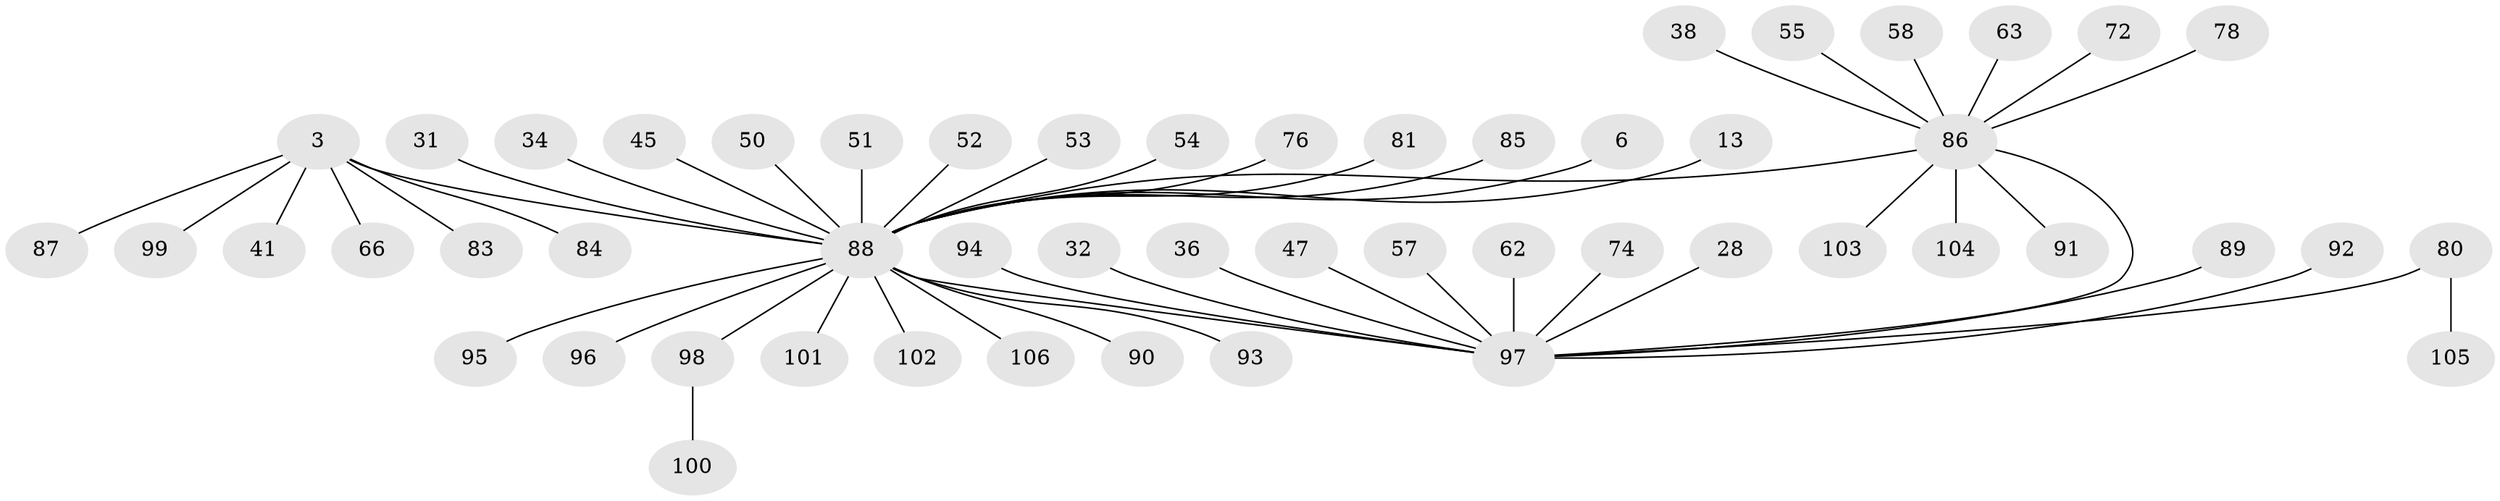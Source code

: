 // original degree distribution, {11: 0.009433962264150943, 4: 0.03773584905660377, 8: 0.03773584905660377, 15: 0.009433962264150943, 1: 0.660377358490566, 3: 0.08490566037735849, 9: 0.009433962264150943, 5: 0.018867924528301886, 6: 0.018867924528301886, 2: 0.11320754716981132}
// Generated by graph-tools (version 1.1) at 2025/48/03/09/25 04:48:15]
// undirected, 53 vertices, 53 edges
graph export_dot {
graph [start="1"]
  node [color=gray90,style=filled];
  3 [super="+2"];
  6;
  13;
  28;
  31;
  32;
  34;
  36;
  38;
  41;
  45;
  47;
  50;
  51;
  52;
  53;
  54;
  55;
  57;
  58;
  62;
  63;
  66;
  72;
  74;
  76;
  78;
  80 [super="+22+26+48+64+68+73"];
  81;
  83 [super="+37"];
  84 [super="+75+77"];
  85;
  86 [super="+71+35"];
  87 [super="+43"];
  88 [super="+79+30+40+44+49+8"];
  89 [super="+12+61"];
  90;
  91;
  92 [super="+69"];
  93;
  94;
  95;
  96;
  97 [super="+56+4"];
  98 [super="+27+42+60+67+82"];
  99 [super="+19"];
  100;
  101;
  102;
  103;
  104;
  105;
  106;
  3 -- 41;
  3 -- 66;
  3 -- 99;
  3 -- 88 [weight=4];
  3 -- 83;
  3 -- 87;
  3 -- 84;
  6 -- 88;
  13 -- 88;
  28 -- 97;
  31 -- 88;
  32 -- 97;
  34 -- 88;
  36 -- 97;
  38 -- 86;
  45 -- 88;
  47 -- 97;
  50 -- 88;
  51 -- 88;
  52 -- 88;
  53 -- 88;
  54 -- 88;
  55 -- 86;
  57 -- 97;
  58 -- 86;
  62 -- 97;
  63 -- 86;
  72 -- 86;
  74 -- 97;
  76 -- 88;
  78 -- 86;
  80 -- 105;
  80 -- 97;
  81 -- 88;
  85 -- 88;
  86 -- 88 [weight=2];
  86 -- 91;
  86 -- 104;
  86 -- 97 [weight=2];
  86 -- 103;
  88 -- 96;
  88 -- 102;
  88 -- 90;
  88 -- 93;
  88 -- 95;
  88 -- 97 [weight=2];
  88 -- 98;
  88 -- 101;
  88 -- 106;
  89 -- 97;
  92 -- 97;
  94 -- 97;
  98 -- 100;
}
